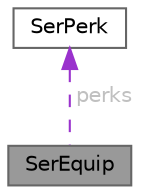 digraph "SerEquip"
{
 // LATEX_PDF_SIZE
  bgcolor="transparent";
  edge [fontname=Helvetica,fontsize=10,labelfontname=Helvetica,labelfontsize=10];
  node [fontname=Helvetica,fontsize=10,shape=box,height=0.2,width=0.4];
  Node1 [id="Node000001",label="SerEquip",height=0.2,width=0.4,color="gray40", fillcolor="grey60", style="filled", fontcolor="black",tooltip="Serialized Equip."];
  Node2 -> Node1 [id="edge1_Node000001_Node000002",dir="back",color="darkorchid3",style="dashed",tooltip=" ",label=" perks",fontcolor="grey" ];
  Node2 [id="Node000002",label="SerPerk",height=0.2,width=0.4,color="gray40", fillcolor="white", style="filled",URL="$structSerPerk.html",tooltip="Serialized Perk."];
}
